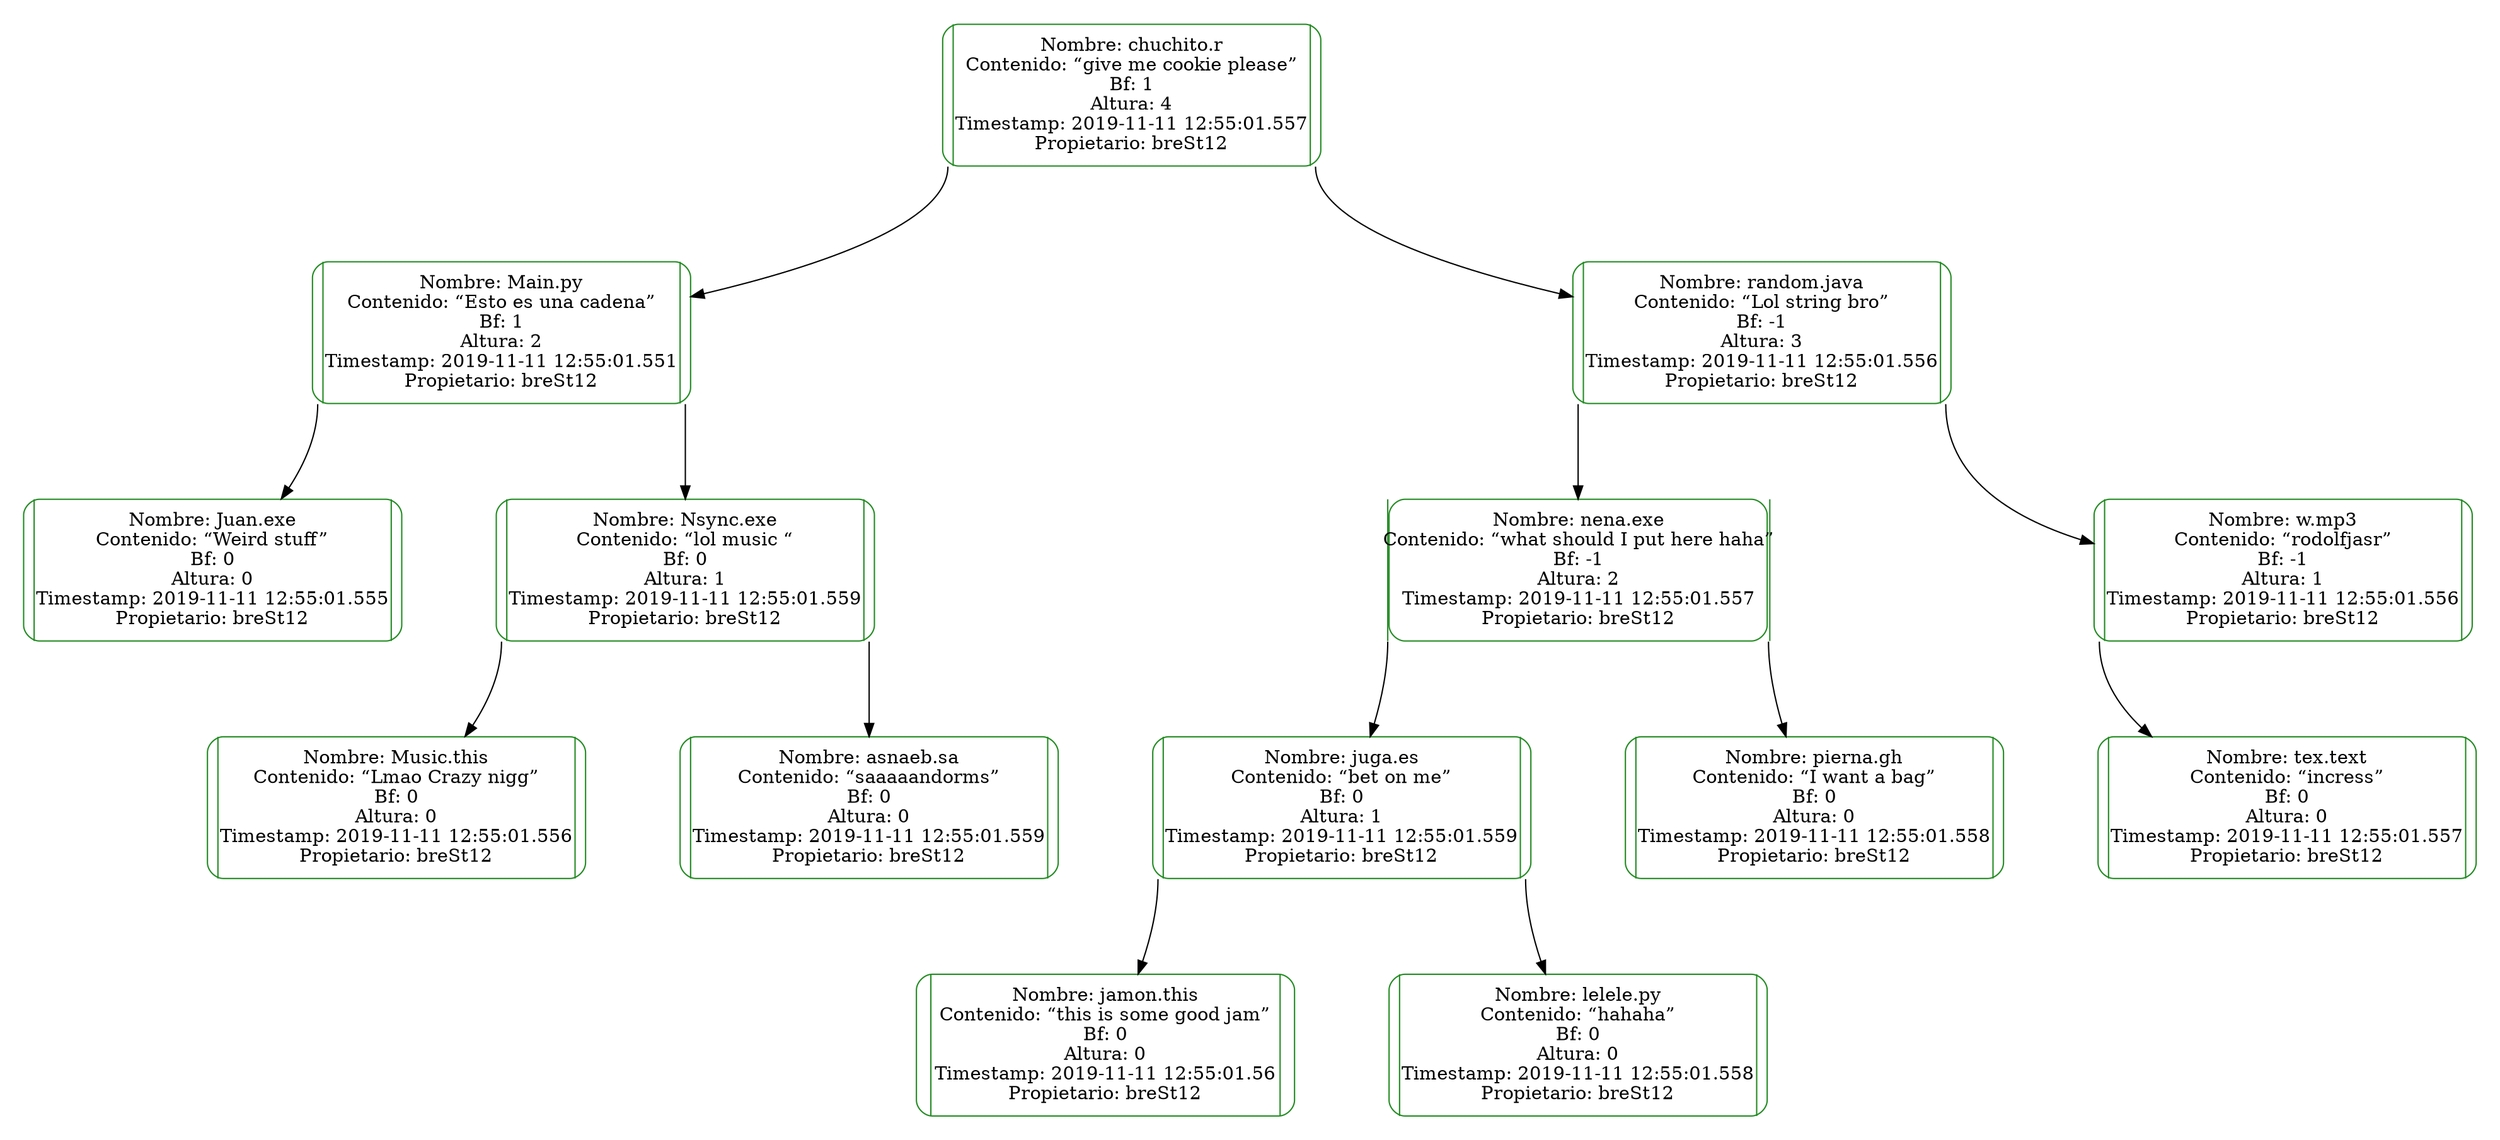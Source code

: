 digraph AVLTree {
    rankdir=TB;
    graph [pad=".25", ranksep="1.0", nodesep="1"];
    node [shape=record, style = rounded, color = forestgreen];
    node [width = 4, height = 1.5, fixedsize="true"];
    //Nodes and links creation
     ndchuchitor[label="<left> | Nombre: chuchito.r\nContenido: “give me cookie please”\nBf: 1\nAltura: 4\nTimestamp: 2019-11-11 12:55:01.557\nPropietario: breSt12 | <right>"];
     //Links ndchuchitor
     ndchuchitor:left->ndMainpy
     ndchuchitor:right->ndrandomjava
     ndMainpy[label="<left> | Nombre: Main.py\nContenido: “Esto es una cadena”\nBf: 1\nAltura: 2\nTimestamp: 2019-11-11 12:55:01.551\nPropietario: breSt12 | <right>"];
     //Links ndMainpy
     ndMainpy:left->ndJuanexe
     ndMainpy:right->ndNsyncexe
     ndJuanexe[label="<left> | Nombre: Juan.exe\nContenido: “Weird stuff”\nBf: 0\nAltura: 0\nTimestamp: 2019-11-11 12:55:01.555\nPropietario: breSt12 | <right>"];
     //Links ndJuanexe
     ndNsyncexe[label="<left> | Nombre: Nsync.exe\nContenido: “lol music “\nBf: 0\nAltura: 1\nTimestamp: 2019-11-11 12:55:01.559\nPropietario: breSt12 | <right>"];
     //Links ndNsyncexe
     ndNsyncexe:left->ndMusicthis
     ndNsyncexe:right->ndasnaebsa
     ndMusicthis[label="<left> | Nombre: Music.this\nContenido: “Lmao Crazy nigg”\nBf: 0\nAltura: 0\nTimestamp: 2019-11-11 12:55:01.556\nPropietario: breSt12 | <right>"];
     //Links ndMusicthis
     ndasnaebsa[label="<left> | Nombre: asnaeb.sa\nContenido: “saaaaandorms”\nBf: 0\nAltura: 0\nTimestamp: 2019-11-11 12:55:01.559\nPropietario: breSt12 | <right>"];
     //Links ndasnaebsa
     ndrandomjava[label="<left> | Nombre: random.java\nContenido: “Lol string bro”\nBf: -1\nAltura: 3\nTimestamp: 2019-11-11 12:55:01.556\nPropietario: breSt12 | <right>"];
     //Links ndrandomjava
     ndrandomjava:left->ndnenaexe
     ndrandomjava:right->ndwmp3
     ndnenaexe[label="<left> | Nombre: nena.exe\nContenido: “what should I put here haha”\nBf: -1\nAltura: 2\nTimestamp: 2019-11-11 12:55:01.557\nPropietario: breSt12 | <right>"];
     //Links ndnenaexe
     ndnenaexe:left->ndjugaes
     ndnenaexe:right->ndpiernagh
     ndjugaes[label="<left> | Nombre: juga.es\nContenido: “bet on me”\nBf: 0\nAltura: 1\nTimestamp: 2019-11-11 12:55:01.559\nPropietario: breSt12 | <right>"];
     //Links ndjugaes
     ndjugaes:left->ndjamonthis
     ndjugaes:right->ndlelelepy
     ndjamonthis[label="<left> | Nombre: jamon.this\nContenido: “this is some good jam”\nBf: 0\nAltura: 0\nTimestamp: 2019-11-11 12:55:01.56\nPropietario: breSt12 | <right>"];
     //Links ndjamonthis
     ndlelelepy[label="<left> | Nombre: lelele.py\nContenido: “hahaha”\nBf: 0\nAltura: 0\nTimestamp: 2019-11-11 12:55:01.558\nPropietario: breSt12 | <right>"];
     //Links ndlelelepy
     ndpiernagh[label="<left> | Nombre: pierna.gh\nContenido: “I want a bag”\nBf: 0\nAltura: 0\nTimestamp: 2019-11-11 12:55:01.558\nPropietario: breSt12 | <right>"];
     //Links ndpiernagh
     ndwmp3[label="<left> | Nombre: w.mp3\nContenido: “rodolfjasr”\nBf: -1\nAltura: 1\nTimestamp: 2019-11-11 12:55:01.556\nPropietario: breSt12 | <right>"];
     //Links ndwmp3
     ndwmp3:left->ndtextext
     ndtextext[label="<left> | Nombre: tex.text\nContenido: “incress”\nBf: 0\nAltura: 0\nTimestamp: 2019-11-11 12:55:01.557\nPropietario: breSt12 | <right>"];
     //Links ndtextext
}